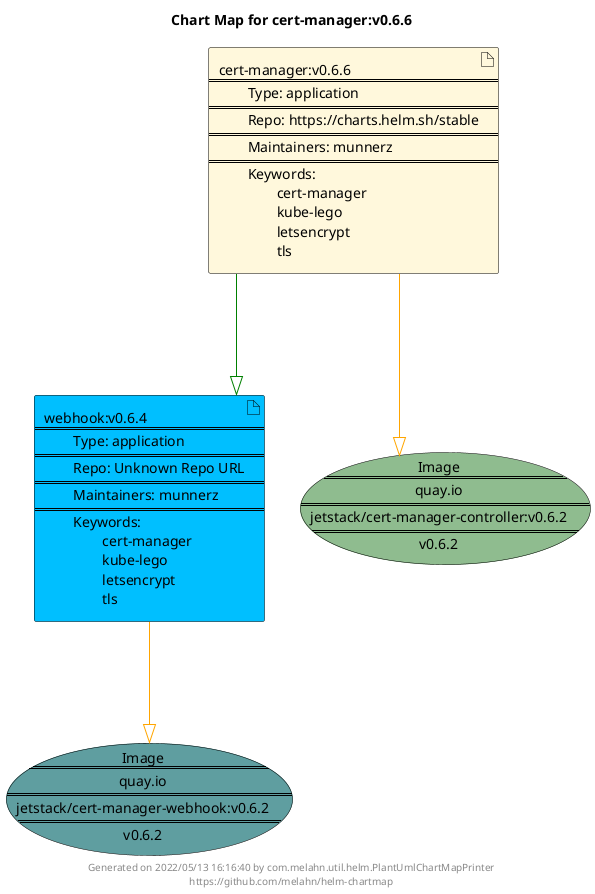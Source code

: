 @startuml
skinparam linetype ortho
skinparam backgroundColor white
skinparam usecaseBorderColor black
skinparam usecaseArrowColor LightSlateGray
skinparam artifactBorderColor black
skinparam artifactArrowColor LightSlateGray

title Chart Map for cert-manager:v0.6.6

'There are 2 referenced Helm Charts
artifact "webhook:v0.6.4\n====\n\tType: application\n====\n\tRepo: Unknown Repo URL\n====\n\tMaintainers: munnerz\n====\n\tKeywords: \n\t\tcert-manager\n\t\tkube-lego\n\t\tletsencrypt\n\t\ttls" as webhook_v0_6_4 #DeepSkyBlue
artifact "cert-manager:v0.6.6\n====\n\tType: application\n====\n\tRepo: https://charts.helm.sh/stable\n====\n\tMaintainers: munnerz\n====\n\tKeywords: \n\t\tcert-manager\n\t\tkube-lego\n\t\tletsencrypt\n\t\ttls" as cert_manager_v0_6_6 #Cornsilk

'There are 2 referenced Docker Images
usecase "Image\n====\nquay.io\n====\njetstack/cert-manager-webhook:v0.6.2\n====\nv0.6.2" as quay_io_jetstack_cert_manager_webhook_v0_6_2 #CadetBlue
usecase "Image\n====\nquay.io\n====\njetstack/cert-manager-controller:v0.6.2\n====\nv0.6.2" as quay_io_jetstack_cert_manager_controller_v0_6_2 #DarkSeaGreen

'Chart Dependencies
cert_manager_v0_6_6--[#green]-|>webhook_v0_6_4
webhook_v0_6_4--[#orange]-|>quay_io_jetstack_cert_manager_webhook_v0_6_2
cert_manager_v0_6_6--[#orange]-|>quay_io_jetstack_cert_manager_controller_v0_6_2

center footer Generated on 2022/05/13 16:16:40 by com.melahn.util.helm.PlantUmlChartMapPrinter\nhttps://github.com/melahn/helm-chartmap
@enduml
